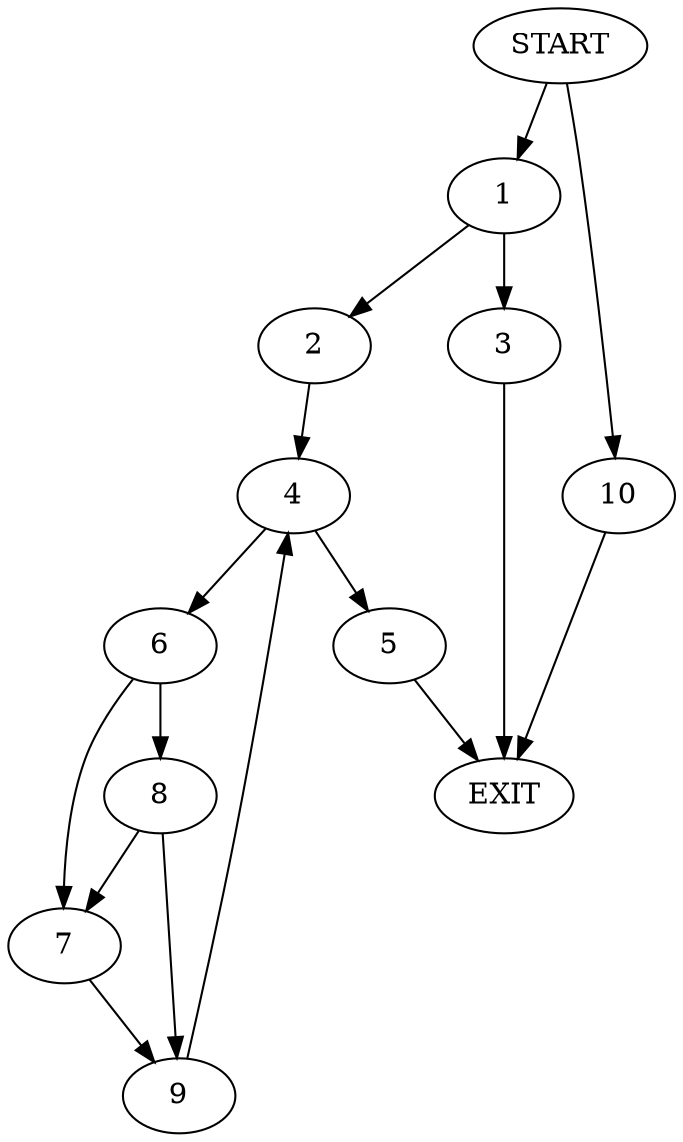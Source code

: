 digraph {
0 [label="START"]
11 [label="EXIT"]
0 -> 1
1 -> 2
1 -> 3
3 -> 11
2 -> 4
4 -> 5
4 -> 6
5 -> 11
6 -> 7
6 -> 8
7 -> 9
8 -> 7
8 -> 9
9 -> 4
0 -> 10
10 -> 11
}
